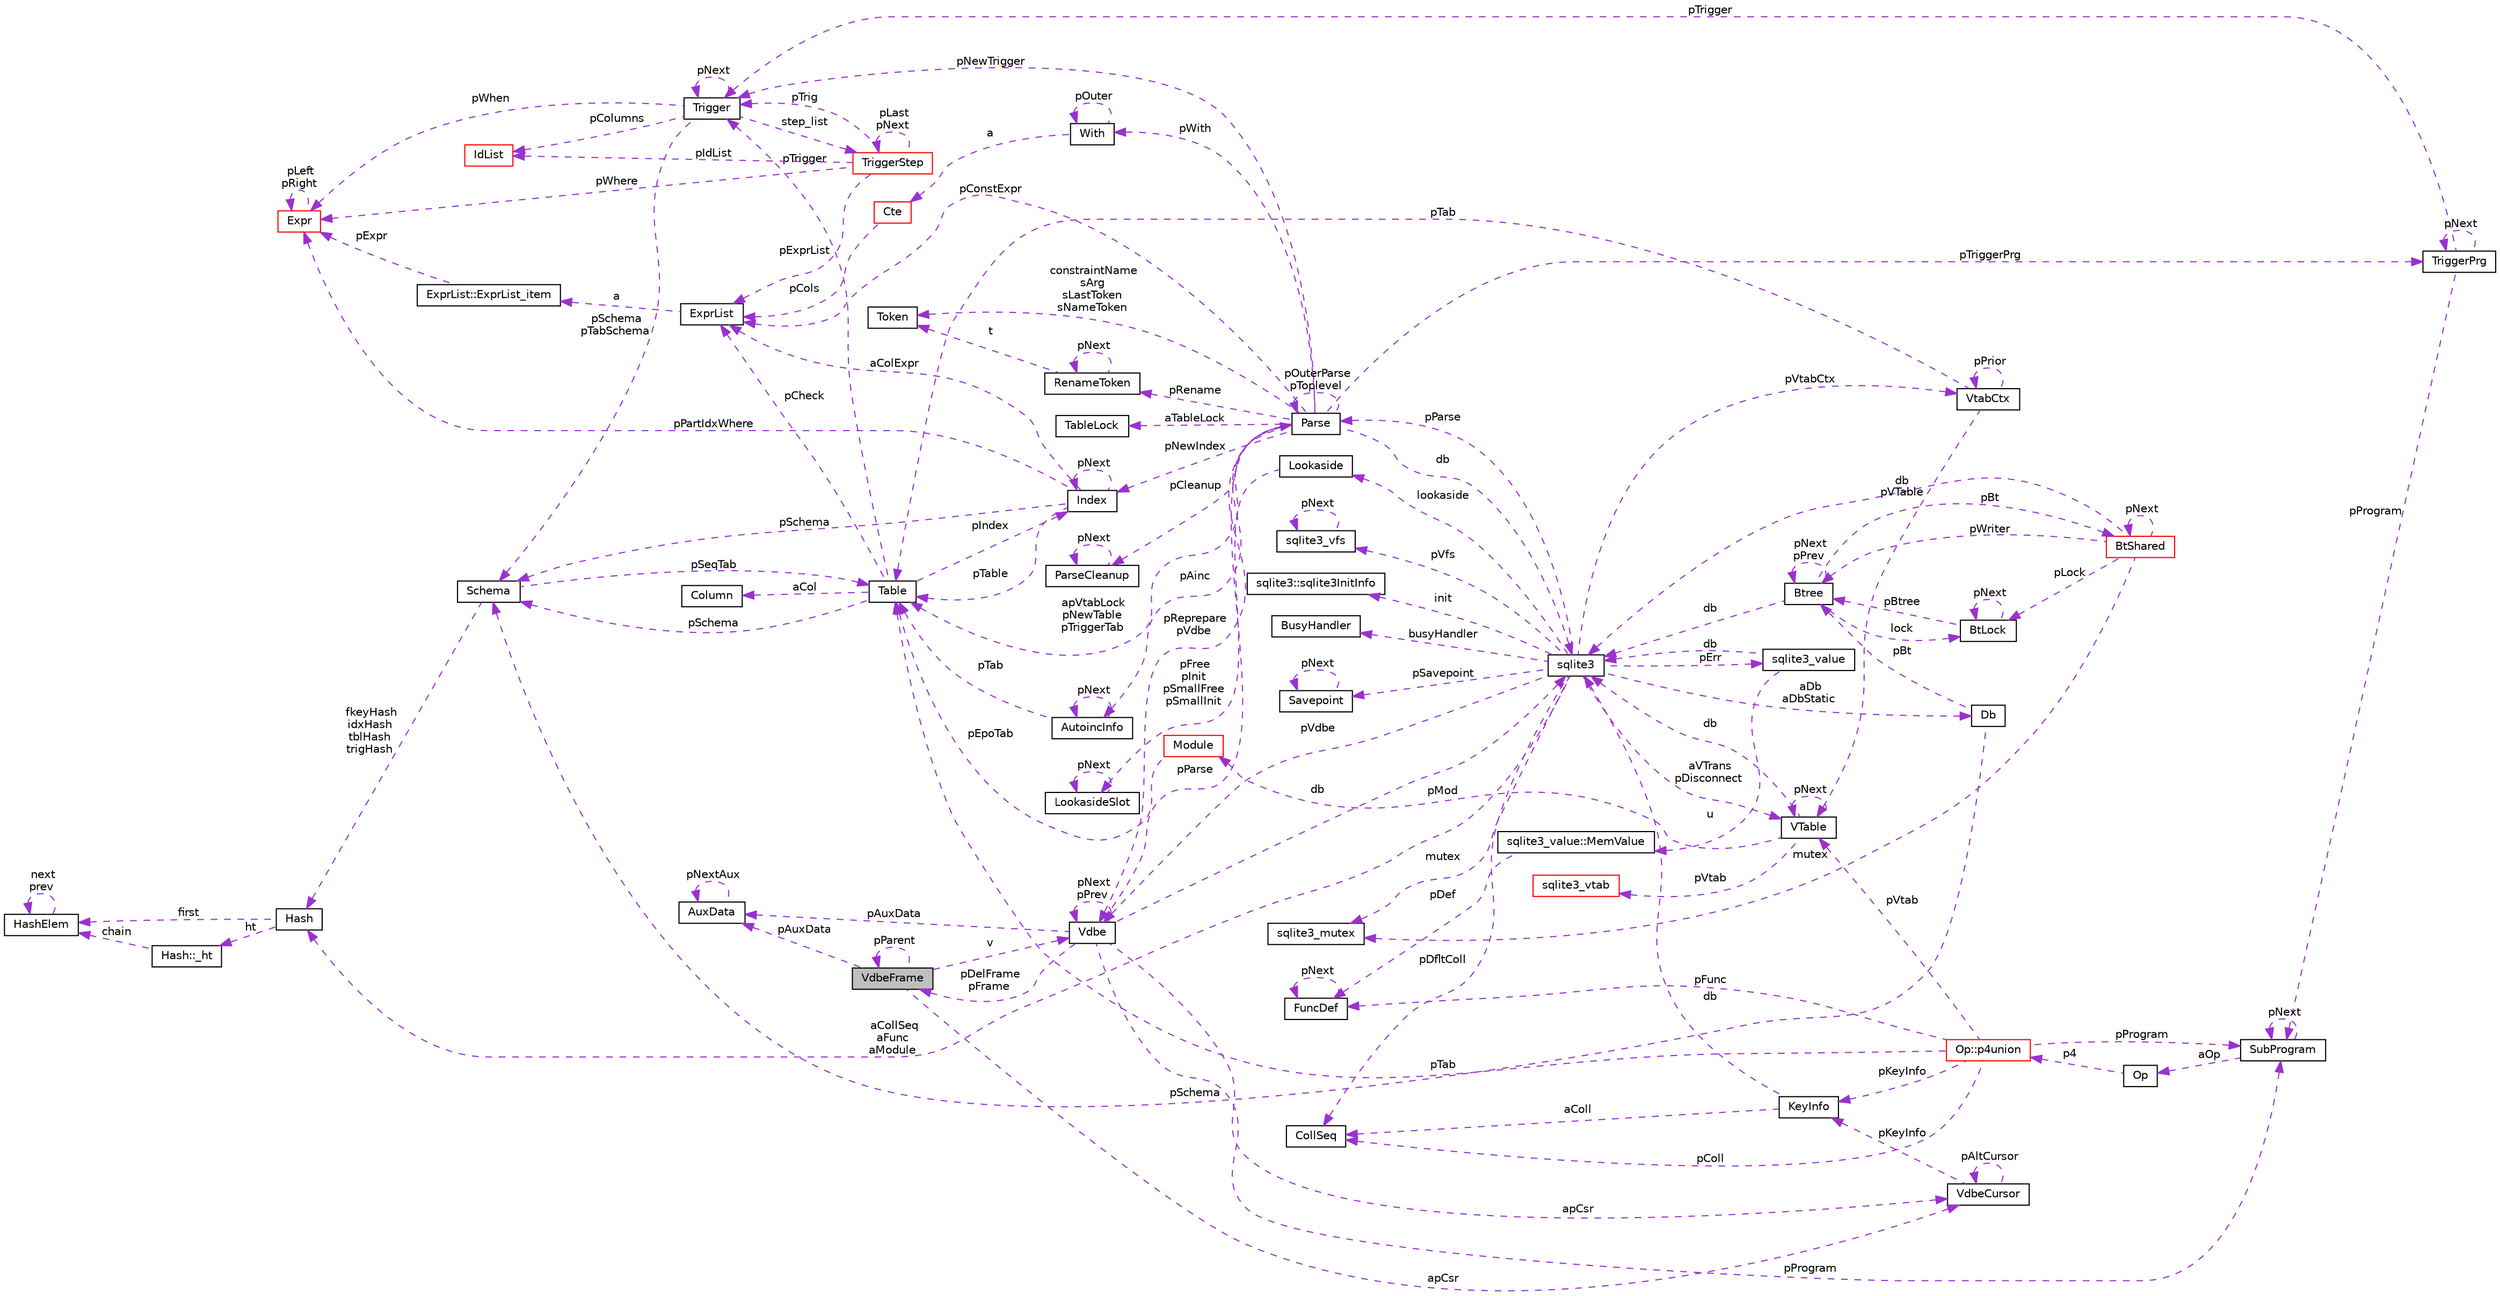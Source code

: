 digraph "VdbeFrame"
{
 // LATEX_PDF_SIZE
  edge [fontname="Helvetica",fontsize="10",labelfontname="Helvetica",labelfontsize="10"];
  node [fontname="Helvetica",fontsize="10",shape=record];
  rankdir="LR";
  Node1 [label="VdbeFrame",height=0.2,width=0.4,color="black", fillcolor="grey75", style="filled", fontcolor="black",tooltip=" "];
  Node2 -> Node1 [dir="back",color="darkorchid3",fontsize="10",style="dashed",label=" v" ,fontname="Helvetica"];
  Node2 [label="Vdbe",height=0.2,width=0.4,color="black", fillcolor="white", style="filled",URL="$db/d1b/sqlite3_8c.html#de/d53/structVdbe",tooltip=" "];
  Node3 -> Node2 [dir="back",color="darkorchid3",fontsize="10",style="dashed",label=" db" ,fontname="Helvetica"];
  Node3 [label="sqlite3",height=0.2,width=0.4,color="black", fillcolor="white", style="filled",URL="$d9/dcd/structsqlite3.html",tooltip=" "];
  Node4 -> Node3 [dir="back",color="darkorchid3",fontsize="10",style="dashed",label=" pVfs" ,fontname="Helvetica"];
  Node4 [label="sqlite3_vfs",height=0.2,width=0.4,color="black", fillcolor="white", style="filled",URL="$d3/d36/structsqlite3__vfs.html",tooltip=" "];
  Node4 -> Node4 [dir="back",color="darkorchid3",fontsize="10",style="dashed",label=" pNext" ,fontname="Helvetica"];
  Node2 -> Node3 [dir="back",color="darkorchid3",fontsize="10",style="dashed",label=" pVdbe" ,fontname="Helvetica"];
  Node5 -> Node3 [dir="back",color="darkorchid3",fontsize="10",style="dashed",label=" pDfltColl" ,fontname="Helvetica"];
  Node5 [label="CollSeq",height=0.2,width=0.4,color="black", fillcolor="white", style="filled",URL="$d1/d4e/structCollSeq.html",tooltip=" "];
  Node6 -> Node3 [dir="back",color="darkorchid3",fontsize="10",style="dashed",label=" mutex" ,fontname="Helvetica"];
  Node6 [label="sqlite3_mutex",height=0.2,width=0.4,color="black", fillcolor="white", style="filled",URL="$db/d1b/sqlite3_8c.html#d5/d3c/structsqlite3__mutex",tooltip=" "];
  Node7 -> Node3 [dir="back",color="darkorchid3",fontsize="10",style="dashed",label=" aDb\naDbStatic" ,fontname="Helvetica"];
  Node7 [label="Db",height=0.2,width=0.4,color="black", fillcolor="white", style="filled",URL="$db/d1b/sqlite3_8c.html#d2/d6b/structDb",tooltip=" "];
  Node8 -> Node7 [dir="back",color="darkorchid3",fontsize="10",style="dashed",label=" pBt" ,fontname="Helvetica"];
  Node8 [label="Btree",height=0.2,width=0.4,color="black", fillcolor="white", style="filled",URL="$db/d1b/sqlite3_8c.html#dd/db3/structBtree",tooltip=" "];
  Node3 -> Node8 [dir="back",color="darkorchid3",fontsize="10",style="dashed",label=" db" ,fontname="Helvetica"];
  Node9 -> Node8 [dir="back",color="darkorchid3",fontsize="10",style="dashed",label=" pBt" ,fontname="Helvetica"];
  Node9 [label="BtShared",height=0.2,width=0.4,color="red", fillcolor="white", style="filled",URL="$d4/da0/structBtShared.html",tooltip=" "];
  Node3 -> Node9 [dir="back",color="darkorchid3",fontsize="10",style="dashed",label=" db" ,fontname="Helvetica"];
  Node6 -> Node9 [dir="back",color="darkorchid3",fontsize="10",style="dashed",label=" mutex" ,fontname="Helvetica"];
  Node9 -> Node9 [dir="back",color="darkorchid3",fontsize="10",style="dashed",label=" pNext" ,fontname="Helvetica"];
  Node25 -> Node9 [dir="back",color="darkorchid3",fontsize="10",style="dashed",label=" pLock" ,fontname="Helvetica"];
  Node25 [label="BtLock",height=0.2,width=0.4,color="black", fillcolor="white", style="filled",URL="$db/d1b/sqlite3_8c.html#db/dc1/structBtLock",tooltip=" "];
  Node8 -> Node25 [dir="back",color="darkorchid3",fontsize="10",style="dashed",label=" pBtree" ,fontname="Helvetica"];
  Node25 -> Node25 [dir="back",color="darkorchid3",fontsize="10",style="dashed",label=" pNext" ,fontname="Helvetica"];
  Node8 -> Node9 [dir="back",color="darkorchid3",fontsize="10",style="dashed",label=" pWriter" ,fontname="Helvetica"];
  Node8 -> Node8 [dir="back",color="darkorchid3",fontsize="10",style="dashed",label=" pNext\npPrev" ,fontname="Helvetica"];
  Node25 -> Node8 [dir="back",color="darkorchid3",fontsize="10",style="dashed",label=" lock" ,fontname="Helvetica"];
  Node26 -> Node7 [dir="back",color="darkorchid3",fontsize="10",style="dashed",label=" pSchema" ,fontname="Helvetica"];
  Node26 [label="Schema",height=0.2,width=0.4,color="black", fillcolor="white", style="filled",URL="$db/d1b/sqlite3_8c.html#d8/db0/structSchema",tooltip=" "];
  Node27 -> Node26 [dir="back",color="darkorchid3",fontsize="10",style="dashed",label=" fkeyHash\nidxHash\ntblHash\ntrigHash" ,fontname="Helvetica"];
  Node27 [label="Hash",height=0.2,width=0.4,color="black", fillcolor="white", style="filled",URL="$db/d1b/sqlite3_8c.html#d1/dbe/structHash",tooltip=" "];
  Node28 -> Node27 [dir="back",color="darkorchid3",fontsize="10",style="dashed",label=" first" ,fontname="Helvetica"];
  Node28 [label="HashElem",height=0.2,width=0.4,color="black", fillcolor="white", style="filled",URL="$db/d1b/sqlite3_8c.html#da/d21/structHashElem",tooltip=" "];
  Node28 -> Node28 [dir="back",color="darkorchid3",fontsize="10",style="dashed",label=" next\nprev" ,fontname="Helvetica"];
  Node29 -> Node27 [dir="back",color="darkorchid3",fontsize="10",style="dashed",label=" ht" ,fontname="Helvetica"];
  Node29 [label="Hash::_ht",height=0.2,width=0.4,color="black", fillcolor="white", style="filled",URL="$db/d1b/sqlite3_8c.html#d7/d1f/structHash_1_1__ht",tooltip=" "];
  Node28 -> Node29 [dir="back",color="darkorchid3",fontsize="10",style="dashed",label=" chain" ,fontname="Helvetica"];
  Node30 -> Node26 [dir="back",color="darkorchid3",fontsize="10",style="dashed",label=" pSeqTab" ,fontname="Helvetica"];
  Node30 [label="Table",height=0.2,width=0.4,color="black", fillcolor="white", style="filled",URL="$db/d1b/sqlite3_8c.html#dc/dcb/structTable",tooltip=" "];
  Node31 -> Node30 [dir="back",color="darkorchid3",fontsize="10",style="dashed",label=" aCol" ,fontname="Helvetica"];
  Node31 [label="Column",height=0.2,width=0.4,color="black", fillcolor="white", style="filled",URL="$db/d1b/sqlite3_8c.html#dc/dc1/structColumn",tooltip=" "];
  Node32 -> Node30 [dir="back",color="darkorchid3",fontsize="10",style="dashed",label=" pIndex" ,fontname="Helvetica"];
  Node32 [label="Index",height=0.2,width=0.4,color="black", fillcolor="white", style="filled",URL="$db/d1b/sqlite3_8c.html#df/d86/structIndex",tooltip=" "];
  Node30 -> Node32 [dir="back",color="darkorchid3",fontsize="10",style="dashed",label=" pTable" ,fontname="Helvetica"];
  Node32 -> Node32 [dir="back",color="darkorchid3",fontsize="10",style="dashed",label=" pNext" ,fontname="Helvetica"];
  Node26 -> Node32 [dir="back",color="darkorchid3",fontsize="10",style="dashed",label=" pSchema" ,fontname="Helvetica"];
  Node33 -> Node32 [dir="back",color="darkorchid3",fontsize="10",style="dashed",label=" pPartIdxWhere" ,fontname="Helvetica"];
  Node33 [label="Expr",height=0.2,width=0.4,color="red", fillcolor="white", style="filled",URL="$db/d1b/sqlite3_8c.html#d4/dfb/structExpr",tooltip=" "];
  Node33 -> Node33 [dir="back",color="darkorchid3",fontsize="10",style="dashed",label=" pLeft\npRight" ,fontname="Helvetica"];
  Node35 -> Node32 [dir="back",color="darkorchid3",fontsize="10",style="dashed",label=" aColExpr" ,fontname="Helvetica"];
  Node35 [label="ExprList",height=0.2,width=0.4,color="black", fillcolor="white", style="filled",URL="$db/d1b/sqlite3_8c.html#d5/d5c/structExprList",tooltip=" "];
  Node36 -> Node35 [dir="back",color="darkorchid3",fontsize="10",style="dashed",label=" a" ,fontname="Helvetica"];
  Node36 [label="ExprList::ExprList_item",height=0.2,width=0.4,color="black", fillcolor="white", style="filled",URL="$db/d1b/sqlite3_8c.html#d8/dae/structExprList_1_1ExprList__item",tooltip=" "];
  Node33 -> Node36 [dir="back",color="darkorchid3",fontsize="10",style="dashed",label=" pExpr" ,fontname="Helvetica"];
  Node35 -> Node30 [dir="back",color="darkorchid3",fontsize="10",style="dashed",label=" pCheck" ,fontname="Helvetica"];
  Node40 -> Node30 [dir="back",color="darkorchid3",fontsize="10",style="dashed",label=" pTrigger" ,fontname="Helvetica"];
  Node40 [label="Trigger",height=0.2,width=0.4,color="black", fillcolor="white", style="filled",URL="$db/d1b/sqlite3_8c.html#dc/d15/structTrigger",tooltip=" "];
  Node33 -> Node40 [dir="back",color="darkorchid3",fontsize="10",style="dashed",label=" pWhen" ,fontname="Helvetica"];
  Node41 -> Node40 [dir="back",color="darkorchid3",fontsize="10",style="dashed",label=" pColumns" ,fontname="Helvetica"];
  Node41 [label="IdList",height=0.2,width=0.4,color="red", fillcolor="white", style="filled",URL="$db/d1b/sqlite3_8c.html#da/d69/structIdList",tooltip=" "];
  Node26 -> Node40 [dir="back",color="darkorchid3",fontsize="10",style="dashed",label=" pSchema\npTabSchema" ,fontname="Helvetica"];
  Node43 -> Node40 [dir="back",color="darkorchid3",fontsize="10",style="dashed",label=" step_list" ,fontname="Helvetica"];
  Node43 [label="TriggerStep",height=0.2,width=0.4,color="red", fillcolor="white", style="filled",URL="$db/d1b/sqlite3_8c.html#d5/da5/structTriggerStep",tooltip=" "];
  Node40 -> Node43 [dir="back",color="darkorchid3",fontsize="10",style="dashed",label=" pTrig" ,fontname="Helvetica"];
  Node33 -> Node43 [dir="back",color="darkorchid3",fontsize="10",style="dashed",label=" pWhere" ,fontname="Helvetica"];
  Node35 -> Node43 [dir="back",color="darkorchid3",fontsize="10",style="dashed",label=" pExprList" ,fontname="Helvetica"];
  Node41 -> Node43 [dir="back",color="darkorchid3",fontsize="10",style="dashed",label=" pIdList" ,fontname="Helvetica"];
  Node43 -> Node43 [dir="back",color="darkorchid3",fontsize="10",style="dashed",label=" pLast\npNext" ,fontname="Helvetica"];
  Node40 -> Node40 [dir="back",color="darkorchid3",fontsize="10",style="dashed",label=" pNext" ,fontname="Helvetica"];
  Node26 -> Node30 [dir="back",color="darkorchid3",fontsize="10",style="dashed",label=" pSchema" ,fontname="Helvetica"];
  Node52 -> Node3 [dir="back",color="darkorchid3",fontsize="10",style="dashed",label=" init" ,fontname="Helvetica"];
  Node52 [label="sqlite3::sqlite3InitInfo",height=0.2,width=0.4,color="black", fillcolor="white", style="filled",URL="$d9/dcd/structsqlite3.html#df/d52/structsqlite3_1_1sqlite3InitInfo",tooltip=" "];
  Node53 -> Node3 [dir="back",color="darkorchid3",fontsize="10",style="dashed",label=" pParse" ,fontname="Helvetica"];
  Node53 [label="Parse",height=0.2,width=0.4,color="black", fillcolor="white", style="filled",URL="$db/d1b/sqlite3_8c.html#db/dbb/structParse",tooltip=" "];
  Node3 -> Node53 [dir="back",color="darkorchid3",fontsize="10",style="dashed",label=" db" ,fontname="Helvetica"];
  Node2 -> Node53 [dir="back",color="darkorchid3",fontsize="10",style="dashed",label=" pReprepare\npVdbe" ,fontname="Helvetica"];
  Node35 -> Node53 [dir="back",color="darkorchid3",fontsize="10",style="dashed",label=" pConstExpr" ,fontname="Helvetica"];
  Node54 -> Node53 [dir="back",color="darkorchid3",fontsize="10",style="dashed",label=" constraintName\nsArg\nsLastToken\nsNameToken" ,fontname="Helvetica"];
  Node54 [label="Token",height=0.2,width=0.4,color="black", fillcolor="white", style="filled",URL="$db/d1b/sqlite3_8c.html#df/dcd/structToken",tooltip=" "];
  Node55 -> Node53 [dir="back",color="darkorchid3",fontsize="10",style="dashed",label=" aTableLock" ,fontname="Helvetica"];
  Node55 [label="TableLock",height=0.2,width=0.4,color="black", fillcolor="white", style="filled",URL="$db/d1b/sqlite3_8c.html#d1/d79/structTableLock",tooltip=" "];
  Node56 -> Node53 [dir="back",color="darkorchid3",fontsize="10",style="dashed",label=" pAinc" ,fontname="Helvetica"];
  Node56 [label="AutoincInfo",height=0.2,width=0.4,color="black", fillcolor="white", style="filled",URL="$db/d1b/sqlite3_8c.html#db/d7b/structAutoincInfo",tooltip=" "];
  Node56 -> Node56 [dir="back",color="darkorchid3",fontsize="10",style="dashed",label=" pNext" ,fontname="Helvetica"];
  Node30 -> Node56 [dir="back",color="darkorchid3",fontsize="10",style="dashed",label=" pTab" ,fontname="Helvetica"];
  Node53 -> Node53 [dir="back",color="darkorchid3",fontsize="10",style="dashed",label=" pOuterParse\npToplevel" ,fontname="Helvetica"];
  Node30 -> Node53 [dir="back",color="darkorchid3",fontsize="10",style="dashed",label=" apVtabLock\npNewTable\npTriggerTab" ,fontname="Helvetica"];
  Node57 -> Node53 [dir="back",color="darkorchid3",fontsize="10",style="dashed",label=" pTriggerPrg" ,fontname="Helvetica"];
  Node57 [label="TriggerPrg",height=0.2,width=0.4,color="black", fillcolor="white", style="filled",URL="$db/d1b/sqlite3_8c.html#d9/d62/structTriggerPrg",tooltip=" "];
  Node40 -> Node57 [dir="back",color="darkorchid3",fontsize="10",style="dashed",label=" pTrigger" ,fontname="Helvetica"];
  Node57 -> Node57 [dir="back",color="darkorchid3",fontsize="10",style="dashed",label=" pNext" ,fontname="Helvetica"];
  Node58 -> Node57 [dir="back",color="darkorchid3",fontsize="10",style="dashed",label=" pProgram" ,fontname="Helvetica"];
  Node58 [label="SubProgram",height=0.2,width=0.4,color="black", fillcolor="white", style="filled",URL="$db/d1b/sqlite3_8c.html#de/d7a/structSubProgram",tooltip=" "];
  Node59 -> Node58 [dir="back",color="darkorchid3",fontsize="10",style="dashed",label=" aOp" ,fontname="Helvetica"];
  Node59 [label="Op",height=0.2,width=0.4,color="black", fillcolor="white", style="filled",URL="$db/d1b/sqlite3_8c.html#d5/d1d/structVdbeOp",tooltip=" "];
  Node60 -> Node59 [dir="back",color="darkorchid3",fontsize="10",style="dashed",label=" p4" ,fontname="Helvetica"];
  Node60 [label="Op::p4union",height=0.2,width=0.4,color="red", fillcolor="white", style="filled",URL="$db/d1b/sqlite3_8c.html#dd/d82/unionVdbeOp_1_1p4union",tooltip=" "];
  Node39 -> Node60 [dir="back",color="darkorchid3",fontsize="10",style="dashed",label=" pFunc" ,fontname="Helvetica"];
  Node39 [label="FuncDef",height=0.2,width=0.4,color="black", fillcolor="white", style="filled",URL="$d1/d3a/structFuncDef.html",tooltip=" "];
  Node39 -> Node39 [dir="back",color="darkorchid3",fontsize="10",style="dashed",label=" pNext" ,fontname="Helvetica"];
  Node5 -> Node60 [dir="back",color="darkorchid3",fontsize="10",style="dashed",label=" pColl" ,fontname="Helvetica"];
  Node64 -> Node60 [dir="back",color="darkorchid3",fontsize="10",style="dashed",label=" pVtab" ,fontname="Helvetica"];
  Node64 [label="VTable",height=0.2,width=0.4,color="black", fillcolor="white", style="filled",URL="$db/d1b/sqlite3_8c.html#d9/dde/structVTable",tooltip=" "];
  Node3 -> Node64 [dir="back",color="darkorchid3",fontsize="10",style="dashed",label=" db" ,fontname="Helvetica"];
  Node65 -> Node64 [dir="back",color="darkorchid3",fontsize="10",style="dashed",label=" pMod" ,fontname="Helvetica"];
  Node65 [label="Module",height=0.2,width=0.4,color="red", fillcolor="white", style="filled",URL="$d0/dc5/structModule.html",tooltip=" "];
  Node30 -> Node65 [dir="back",color="darkorchid3",fontsize="10",style="dashed",label=" pEpoTab" ,fontname="Helvetica"];
  Node67 -> Node64 [dir="back",color="darkorchid3",fontsize="10",style="dashed",label=" pVtab" ,fontname="Helvetica"];
  Node67 [label="sqlite3_vtab",height=0.2,width=0.4,color="red", fillcolor="white", style="filled",URL="$de/dd3/sqlite3_8h.html#d3/d12/structsqlite3__vtab",tooltip=" "];
  Node64 -> Node64 [dir="back",color="darkorchid3",fontsize="10",style="dashed",label=" pNext" ,fontname="Helvetica"];
  Node23 -> Node60 [dir="back",color="darkorchid3",fontsize="10",style="dashed",label=" pKeyInfo" ,fontname="Helvetica"];
  Node23 [label="KeyInfo",height=0.2,width=0.4,color="black", fillcolor="white", style="filled",URL="$db/d1b/sqlite3_8c.html#d2/d51/structKeyInfo",tooltip=" "];
  Node3 -> Node23 [dir="back",color="darkorchid3",fontsize="10",style="dashed",label=" db" ,fontname="Helvetica"];
  Node5 -> Node23 [dir="back",color="darkorchid3",fontsize="10",style="dashed",label=" aColl" ,fontname="Helvetica"];
  Node58 -> Node60 [dir="back",color="darkorchid3",fontsize="10",style="dashed",label=" pProgram" ,fontname="Helvetica"];
  Node30 -> Node60 [dir="back",color="darkorchid3",fontsize="10",style="dashed",label=" pTab" ,fontname="Helvetica"];
  Node58 -> Node58 [dir="back",color="darkorchid3",fontsize="10",style="dashed",label=" pNext" ,fontname="Helvetica"];
  Node68 -> Node53 [dir="back",color="darkorchid3",fontsize="10",style="dashed",label=" pCleanup" ,fontname="Helvetica"];
  Node68 [label="ParseCleanup",height=0.2,width=0.4,color="black", fillcolor="white", style="filled",URL="$de/d52/structParseCleanup.html",tooltip=" "];
  Node68 -> Node68 [dir="back",color="darkorchid3",fontsize="10",style="dashed",label=" pNext" ,fontname="Helvetica"];
  Node32 -> Node53 [dir="back",color="darkorchid3",fontsize="10",style="dashed",label=" pNewIndex" ,fontname="Helvetica"];
  Node40 -> Node53 [dir="back",color="darkorchid3",fontsize="10",style="dashed",label=" pNewTrigger" ,fontname="Helvetica"];
  Node47 -> Node53 [dir="back",color="darkorchid3",fontsize="10",style="dashed",label=" pWith" ,fontname="Helvetica"];
  Node47 [label="With",height=0.2,width=0.4,color="black", fillcolor="white", style="filled",URL="$db/d1b/sqlite3_8c.html#df/d70/structWith",tooltip=" "];
  Node47 -> Node47 [dir="back",color="darkorchid3",fontsize="10",style="dashed",label=" pOuter" ,fontname="Helvetica"];
  Node48 -> Node47 [dir="back",color="darkorchid3",fontsize="10",style="dashed",label=" a" ,fontname="Helvetica"];
  Node48 [label="Cte",height=0.2,width=0.4,color="red", fillcolor="white", style="filled",URL="$db/d1b/sqlite3_8c.html#da/dbd/structCte",tooltip=" "];
  Node35 -> Node48 [dir="back",color="darkorchid3",fontsize="10",style="dashed",label=" pCols" ,fontname="Helvetica"];
  Node69 -> Node53 [dir="back",color="darkorchid3",fontsize="10",style="dashed",label=" pRename" ,fontname="Helvetica"];
  Node69 [label="RenameToken",height=0.2,width=0.4,color="black", fillcolor="white", style="filled",URL="$db/d1b/sqlite3_8c.html#d7/db5/structRenameToken",tooltip=" "];
  Node54 -> Node69 [dir="back",color="darkorchid3",fontsize="10",style="dashed",label=" t" ,fontname="Helvetica"];
  Node69 -> Node69 [dir="back",color="darkorchid3",fontsize="10",style="dashed",label=" pNext" ,fontname="Helvetica"];
  Node62 -> Node3 [dir="back",color="darkorchid3",fontsize="10",style="dashed",label=" pErr" ,fontname="Helvetica"];
  Node62 [label="sqlite3_value",height=0.2,width=0.4,color="black", fillcolor="white", style="filled",URL="$d0/d9c/structsqlite3__value.html",tooltip=" "];
  Node63 -> Node62 [dir="back",color="darkorchid3",fontsize="10",style="dashed",label=" u" ,fontname="Helvetica"];
  Node63 [label="sqlite3_value::MemValue",height=0.2,width=0.4,color="black", fillcolor="white", style="filled",URL="$d0/d9c/structsqlite3__value.html#d5/da9/unionsqlite3__value_1_1MemValue",tooltip=" "];
  Node39 -> Node63 [dir="back",color="darkorchid3",fontsize="10",style="dashed",label=" pDef" ,fontname="Helvetica"];
  Node3 -> Node62 [dir="back",color="darkorchid3",fontsize="10",style="dashed",label=" db" ,fontname="Helvetica"];
  Node70 -> Node3 [dir="back",color="darkorchid3",fontsize="10",style="dashed",label=" lookaside" ,fontname="Helvetica"];
  Node70 [label="Lookaside",height=0.2,width=0.4,color="black", fillcolor="white", style="filled",URL="$db/d1b/sqlite3_8c.html#d9/d54/structLookaside",tooltip=" "];
  Node71 -> Node70 [dir="back",color="darkorchid3",fontsize="10",style="dashed",label=" pFree\npInit\npSmallFree\npSmallInit" ,fontname="Helvetica"];
  Node71 [label="LookasideSlot",height=0.2,width=0.4,color="black", fillcolor="white", style="filled",URL="$db/d1b/sqlite3_8c.html#d1/de0/structLookasideSlot",tooltip=" "];
  Node71 -> Node71 [dir="back",color="darkorchid3",fontsize="10",style="dashed",label=" pNext" ,fontname="Helvetica"];
  Node27 -> Node3 [dir="back",color="darkorchid3",fontsize="10",style="dashed",label=" aCollSeq\naFunc\naModule" ,fontname="Helvetica"];
  Node72 -> Node3 [dir="back",color="darkorchid3",fontsize="10",style="dashed",label=" pVtabCtx" ,fontname="Helvetica"];
  Node72 [label="VtabCtx",height=0.2,width=0.4,color="black", fillcolor="white", style="filled",URL="$db/d1b/sqlite3_8c.html#d3/d4f/structVtabCtx",tooltip=" "];
  Node64 -> Node72 [dir="back",color="darkorchid3",fontsize="10",style="dashed",label=" pVTable" ,fontname="Helvetica"];
  Node30 -> Node72 [dir="back",color="darkorchid3",fontsize="10",style="dashed",label=" pTab" ,fontname="Helvetica"];
  Node72 -> Node72 [dir="back",color="darkorchid3",fontsize="10",style="dashed",label=" pPrior" ,fontname="Helvetica"];
  Node64 -> Node3 [dir="back",color="darkorchid3",fontsize="10",style="dashed",label=" aVTrans\npDisconnect" ,fontname="Helvetica"];
  Node73 -> Node3 [dir="back",color="darkorchid3",fontsize="10",style="dashed",label=" busyHandler" ,fontname="Helvetica"];
  Node73 [label="BusyHandler",height=0.2,width=0.4,color="black", fillcolor="white", style="filled",URL="$dc/d2e/structBusyHandler.html",tooltip=" "];
  Node74 -> Node3 [dir="back",color="darkorchid3",fontsize="10",style="dashed",label=" pSavepoint" ,fontname="Helvetica"];
  Node74 [label="Savepoint",height=0.2,width=0.4,color="black", fillcolor="white", style="filled",URL="$db/d1b/sqlite3_8c.html#d3/d2f/structSavepoint",tooltip=" "];
  Node74 -> Node74 [dir="back",color="darkorchid3",fontsize="10",style="dashed",label=" pNext" ,fontname="Helvetica"];
  Node2 -> Node2 [dir="back",color="darkorchid3",fontsize="10",style="dashed",label=" pNext\npPrev" ,fontname="Helvetica"];
  Node53 -> Node2 [dir="back",color="darkorchid3",fontsize="10",style="dashed",label=" pParse" ,fontname="Helvetica"];
  Node75 -> Node2 [dir="back",color="darkorchid3",fontsize="10",style="dashed",label=" apCsr" ,fontname="Helvetica"];
  Node75 [label="VdbeCursor",height=0.2,width=0.4,color="black", fillcolor="white", style="filled",URL="$db/d1b/sqlite3_8c.html#d0/dd5/structVdbeCursor",tooltip=" "];
  Node75 -> Node75 [dir="back",color="darkorchid3",fontsize="10",style="dashed",label=" pAltCursor" ,fontname="Helvetica"];
  Node23 -> Node75 [dir="back",color="darkorchid3",fontsize="10",style="dashed",label=" pKeyInfo" ,fontname="Helvetica"];
  Node1 -> Node2 [dir="back",color="darkorchid3",fontsize="10",style="dashed",label=" pDelFrame\npFrame" ,fontname="Helvetica"];
  Node58 -> Node2 [dir="back",color="darkorchid3",fontsize="10",style="dashed",label=" pProgram" ,fontname="Helvetica"];
  Node76 -> Node2 [dir="back",color="darkorchid3",fontsize="10",style="dashed",label=" pAuxData" ,fontname="Helvetica"];
  Node76 [label="AuxData",height=0.2,width=0.4,color="black", fillcolor="white", style="filled",URL="$d7/d4c/structAuxData.html",tooltip=" "];
  Node76 -> Node76 [dir="back",color="darkorchid3",fontsize="10",style="dashed",label=" pNextAux" ,fontname="Helvetica"];
  Node1 -> Node1 [dir="back",color="darkorchid3",fontsize="10",style="dashed",label=" pParent" ,fontname="Helvetica"];
  Node75 -> Node1 [dir="back",color="darkorchid3",fontsize="10",style="dashed",label=" apCsr" ,fontname="Helvetica"];
  Node76 -> Node1 [dir="back",color="darkorchid3",fontsize="10",style="dashed",label=" pAuxData" ,fontname="Helvetica"];
}

